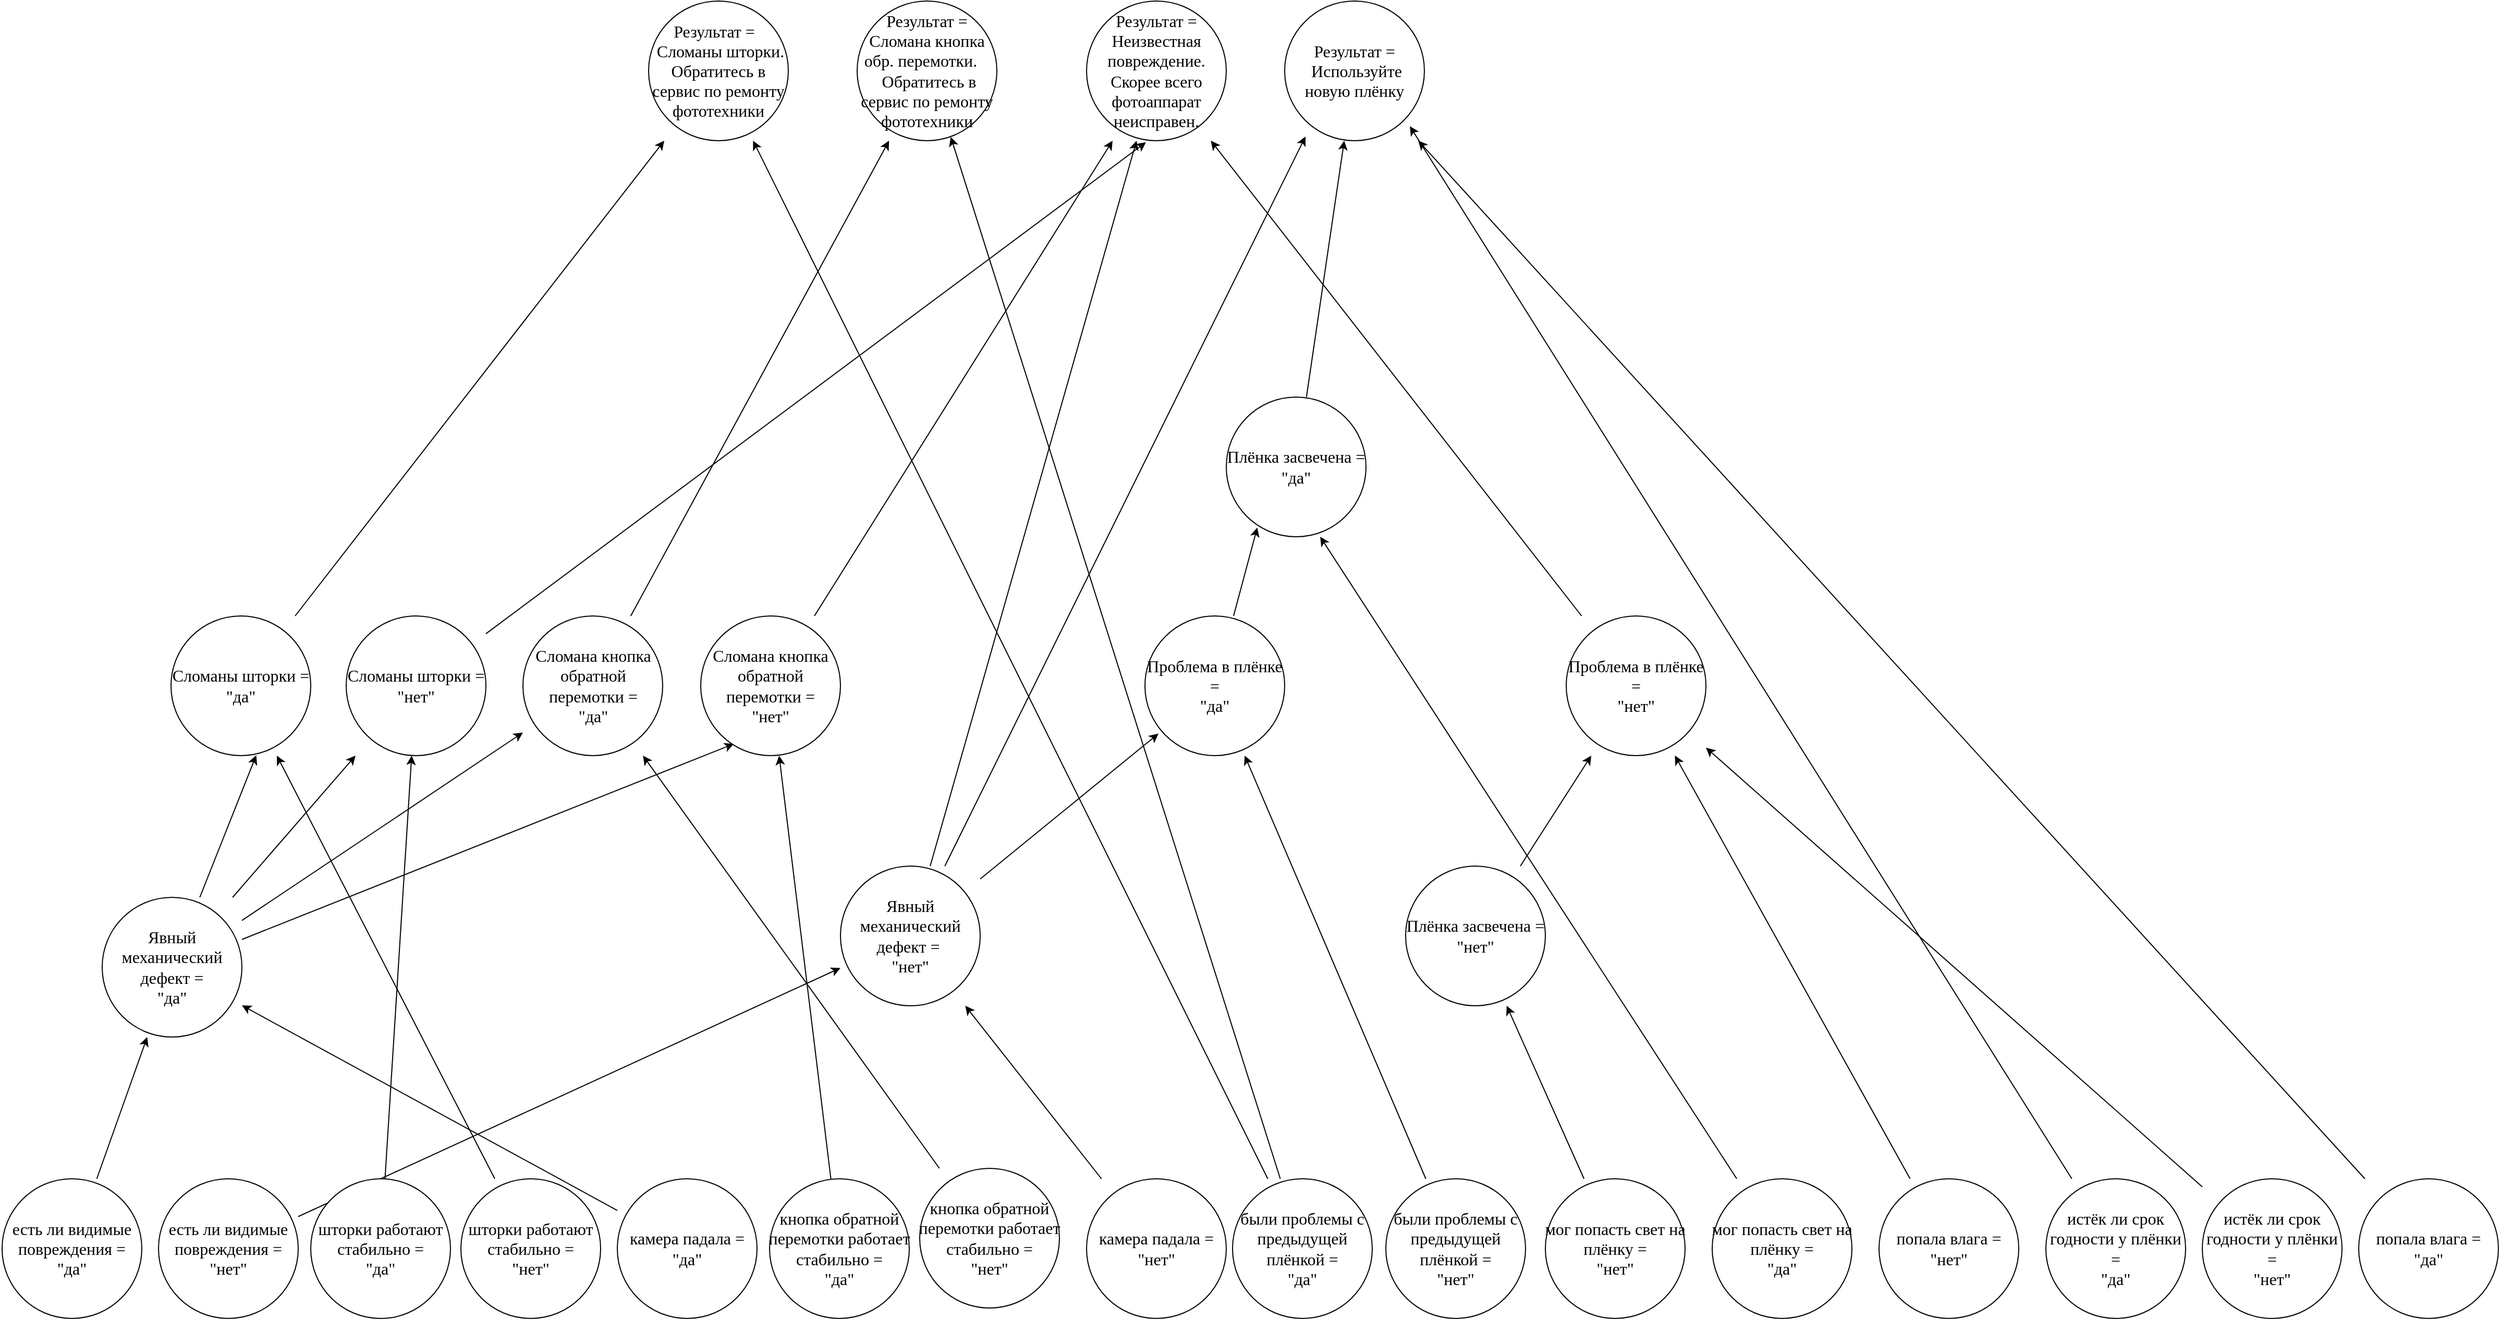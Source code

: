 <mxfile version="13.9.9" type="device"><diagram name="Страница-1" id="Страница-1"><mxGraphModel dx="2527" dy="1498" grid="1" gridSize="10" guides="1" tooltips="1" connect="1" arrows="1" fold="1" page="1" pageScale="1" pageWidth="827" pageHeight="1169" math="0" shadow="0"><root><mxCell id="0"/><mxCell id="1" value="Блок-схема" parent="0"/><mxCell id="uASnnTEjVkwETGxXcX0W-36" style="edgeStyle=none;rounded=0;orthogonalLoop=1;jettySize=auto;html=1;" edge="1" parent="1" source="2" target="-OZ7cVf41uN6PmoWxwfx-176"><mxGeometry relative="1" as="geometry"/></mxCell><mxCell id="2" value="&lt;font style=&quot;font-size:16px;font-family:Calibri;color:#000000;direction:ltr;letter-spacing:0px;line-height:120%;opacity:1&quot;&gt;мог попасть свет на плёнку = &lt;br/&gt;&amp;quot;нет&amp;quot;&lt;br/&gt;&lt;/font&gt;" style="verticalAlign=middle;align=center;vsdxID=2;fillColor=#FFFFFF;gradientColor=none;shape=stencil(vVHLDsIgEPwajiQU4hfU+h8bu7RELM2CFv9eyMZYjCcP3mZ2Zh/ZEaaPM6wotIqJwgU3N6ZZmKPQ2i0zkksFCTMI09tAOFG4LSPzFaqzomu41wmZ+1Tt0OrB7MD0xE6gc5EoN5qi1vsa1Kmvo1SWkF2UFBIkF5ZmqweaUJY10nqYGiluiOuu3P182P/OKuD9Zuu855T2+mcspcSRmuEJ);strokeColor=#000000;spacingTop=-3;spacingBottom=-3;spacingLeft=-3;spacingRight=-3;labelBackgroundColor=none;html=1;whiteSpace=wrap;" parent="1" vertex="1"><mxGeometry x="1260" y="1440" width="134" height="134" as="geometry"/></mxCell><mxCell id="-OZ7cVf41uN6PmoWxwfx-45" style="edgeStyle=none;rounded=0;orthogonalLoop=1;jettySize=auto;html=1;" parent="1" source="3" target="21" edge="1"><mxGeometry relative="1" as="geometry"/></mxCell><mxCell id="3" value="&lt;font style=&quot;font-size:16px;font-family:Calibri;color:#000000;direction:ltr;letter-spacing:0px;line-height:120%;opacity:1&quot;&gt;есть ли видимые повреждения = &lt;br/&gt;&amp;quot;да&amp;quot;&lt;br/&gt;&lt;/font&gt;" style="verticalAlign=middle;align=center;vsdxID=3;fillColor=#FFFFFF;gradientColor=none;shape=stencil(vVHLDsIgEPwajiQU4hfU+h8bu7RELM2CFv9eyMZYjCcP3mZ2Zh/ZEaaPM6wotIqJwgU3N6ZZmKPQ2i0zkksFCTMI09tAOFG4LSPzFaqzomu41wmZ+1Tt0OrB7MD0xE6gc5EoN5qi1vsa1Kmvo1SWkF2UFBIkF5ZmqweaUJY10nqYGiluiOuu3P182P/OKuD9Zuu855T2+mcspcSRmuEJ);strokeColor=#000000;spacingTop=-3;spacingBottom=-3;spacingLeft=-3;spacingRight=-3;labelBackgroundColor=none;html=1;whiteSpace=wrap;" parent="1" vertex="1"><mxGeometry x="-220" y="1440" width="134" height="134" as="geometry"/></mxCell><mxCell id="-OZ7cVf41uN6PmoWxwfx-46" style="edgeStyle=none;rounded=0;orthogonalLoop=1;jettySize=auto;html=1;" parent="1" source="4" target="22" edge="1"><mxGeometry relative="1" as="geometry"/></mxCell><mxCell id="4" value="&lt;font style=&quot;font-size:16px;font-family:Calibri;color:#000000;direction:ltr;letter-spacing:0px;line-height:120%;opacity:1&quot;&gt;есть ли видимые повреждения = &lt;br/&gt;&amp;quot;нет&amp;quot;&lt;br/&gt;&lt;/font&gt;" style="verticalAlign=middle;align=center;vsdxID=4;fillColor=#FFFFFF;gradientColor=none;shape=stencil(vVHLDsIgEPwajiQU4hfU+h8bu7RELM2CFv9eyMZYjCcP3mZ2Zh/ZEaaPM6wotIqJwgU3N6ZZmKPQ2i0zkksFCTMI09tAOFG4LSPzFaqzomu41wmZ+1Tt0OrB7MD0xE6gc5EoN5qi1vsa1Kmvo1SWkF2UFBIkF5ZmqweaUJY10nqYGiluiOuu3P182P/OKuD9Zuu855T2+mcspcSRmuEJ);strokeColor=#000000;spacingTop=-3;spacingBottom=-3;spacingLeft=-3;spacingRight=-3;labelBackgroundColor=none;html=1;whiteSpace=wrap;" parent="1" vertex="1"><mxGeometry x="-70" y="1440" width="134" height="134" as="geometry"/></mxCell><mxCell id="uASnnTEjVkwETGxXcX0W-47" style="edgeStyle=none;rounded=0;orthogonalLoop=1;jettySize=auto;html=1;" edge="1" parent="1" source="5" target="-OZ7cVf41uN6PmoWxwfx-147"><mxGeometry relative="1" as="geometry"/></mxCell><mxCell id="5" value="&lt;font style=&quot;font-size:16px;font-family:Calibri;color:#000000;direction:ltr;letter-spacing:0px;line-height:120%;opacity:1&quot;&gt;попала влага = &lt;br/&gt;&amp;quot;да&amp;quot;&lt;br/&gt;&lt;/font&gt;" style="verticalAlign=middle;align=center;vsdxID=5;fillColor=#FFFFFF;gradientColor=none;shape=stencil(vVHLDsIgEPwajiQU4hfU+h8bu7RELM2CFv9eyMZYjCcP3mZ2Zh/ZEaaPM6wotIqJwgU3N6ZZmKPQ2i0zkksFCTMI09tAOFG4LSPzFaqzomu41wmZ+1Tt0OrB7MD0xE6gc5EoN5qi1vsa1Kmvo1SWkF2UFBIkF5ZmqweaUJY10nqYGiluiOuu3P182P/OKuD9Zuu855T2+mcspcSRmuEJ);strokeColor=#000000;spacingTop=-3;spacingBottom=-3;spacingLeft=-3;spacingRight=-3;labelBackgroundColor=none;html=1;whiteSpace=wrap;" parent="1" vertex="1"><mxGeometry x="2040" y="1440" width="134" height="134" as="geometry"/></mxCell><mxCell id="uASnnTEjVkwETGxXcX0W-43" style="edgeStyle=none;rounded=0;orthogonalLoop=1;jettySize=auto;html=1;" edge="1" parent="1" source="6" target="31"><mxGeometry relative="1" as="geometry"/></mxCell><mxCell id="6" value="&lt;font style=&quot;font-size:16px;font-family:Calibri;color:#000000;direction:ltr;letter-spacing:0px;line-height:120%;opacity:1&quot;&gt;попала влага = &lt;br/&gt;&amp;quot;нет&amp;quot;&lt;br/&gt;&lt;/font&gt;" style="verticalAlign=middle;align=center;vsdxID=6;fillColor=#FFFFFF;gradientColor=none;shape=stencil(vVHLDsIgEPwajiQU4hfU+h8bu7RELM2CFv9eyMZYjCcP3mZ2Zh/ZEaaPM6wotIqJwgU3N6ZZmKPQ2i0zkksFCTMI09tAOFG4LSPzFaqzomu41wmZ+1Tt0OrB7MD0xE6gc5EoN5qi1vsa1Kmvo1SWkF2UFBIkF5ZmqweaUJY10nqYGiluiOuu3P182P/OKuD9Zuu855T2+mcspcSRmuEJ);strokeColor=#000000;spacingTop=-3;spacingBottom=-3;spacingLeft=-3;spacingRight=-3;labelBackgroundColor=none;html=1;whiteSpace=wrap;" parent="1" vertex="1"><mxGeometry x="1580" y="1440" width="134" height="134" as="geometry"/></mxCell><mxCell id="-OZ7cVf41uN6PmoWxwfx-128" style="edgeStyle=none;rounded=0;orthogonalLoop=1;jettySize=auto;html=1;" parent="1" source="9" target="21" edge="1"><mxGeometry relative="1" as="geometry"/></mxCell><mxCell id="9" value="&lt;font style=&quot;font-size:16px;font-family:Calibri;color:#000000;direction:ltr;letter-spacing:0px;line-height:120%;opacity:1&quot;&gt;камера падала = &lt;br/&gt;&amp;quot;да&amp;quot;&lt;br/&gt;&lt;/font&gt;" style="verticalAlign=middle;align=center;vsdxID=9;fillColor=#FFFFFF;gradientColor=none;shape=stencil(vVHLDsIgEPwajiQU4hfU+h8bu7RELM2CFv9eyMZYjCcP3mZ2Zh/ZEaaPM6wotIqJwgU3N6ZZmKPQ2i0zkksFCTMI09tAOFG4LSPzFaqzomu41wmZ+1Tt0OrB7MD0xE6gc5EoN5qi1vsa1Kmvo1SWkF2UFBIkF5ZmqweaUJY10nqYGiluiOuu3P182P/OKuD9Zuu855T2+mcspcSRmuEJ);strokeColor=#000000;spacingTop=-3;spacingBottom=-3;spacingLeft=-3;spacingRight=-3;labelBackgroundColor=none;html=1;whiteSpace=wrap;" parent="1" vertex="1"><mxGeometry x="370" y="1440" width="134" height="134" as="geometry"/></mxCell><mxCell id="-OZ7cVf41uN6PmoWxwfx-44" style="edgeStyle=none;rounded=0;orthogonalLoop=1;jettySize=auto;html=1;" parent="1" source="10" target="22" edge="1"><mxGeometry relative="1" as="geometry"/></mxCell><mxCell id="10" value="&lt;font style=&quot;font-size:16px;font-family:Calibri;color:#000000;direction:ltr;letter-spacing:0px;line-height:120%;opacity:1&quot;&gt;камера падала = &lt;br/&gt;&amp;quot;нет&amp;quot;&lt;br/&gt;&lt;/font&gt;" style="verticalAlign=middle;align=center;vsdxID=10;fillColor=#FFFFFF;gradientColor=none;shape=stencil(vVHLDsIgEPwajiQU4hfU+h8bu7RELM2CFv9eyMZYjCcP3mZ2Zh/ZEaaPM6wotIqJwgU3N6ZZmKPQ2i0zkksFCTMI09tAOFG4LSPzFaqzomu41wmZ+1Tt0OrB7MD0xE6gc5EoN5qi1vsa1Kmvo1SWkF2UFBIkF5ZmqweaUJY10nqYGiluiOuu3P182P/OKuD9Zuu855T2+mcspcSRmuEJ);strokeColor=#000000;spacingTop=-3;spacingBottom=-3;spacingLeft=-3;spacingRight=-3;labelBackgroundColor=none;html=1;whiteSpace=wrap;" parent="1" vertex="1"><mxGeometry x="820" y="1440" width="134" height="134" as="geometry"/></mxCell><mxCell id="uASnnTEjVkwETGxXcX0W-46" style="edgeStyle=none;rounded=0;orthogonalLoop=1;jettySize=auto;html=1;entryX=0.896;entryY=0.896;entryDx=0;entryDy=0;entryPerimeter=0;" edge="1" parent="1" source="11" target="-OZ7cVf41uN6PmoWxwfx-147"><mxGeometry relative="1" as="geometry"/></mxCell><mxCell id="11" value="&lt;font style=&quot;font-size:16px;font-family:Calibri;color:#000000;direction:ltr;letter-spacing:0px;line-height:120%;opacity:1&quot;&gt;истёк ли срок годности у плёнки = &lt;br/&gt;&amp;quot;да&amp;quot;&lt;br/&gt;&lt;/font&gt;" style="verticalAlign=middle;align=center;vsdxID=11;fillColor=#FFFFFF;gradientColor=none;shape=stencil(vVHLDsIgEPwajiQU4hfU+h8bu7RELM2CFv9eyMZYjCcP3mZ2Zh/ZEaaPM6wotIqJwgU3N6ZZmKPQ2i0zkksFCTMI09tAOFG4LSPzFaqzomu41wmZ+1Tt0OrB7MD0xE6gc5EoN5qi1vsa1Kmvo1SWkF2UFBIkF5ZmqweaUJY10nqYGiluiOuu3P182P/OKuD9Zuu855T2+mcspcSRmuEJ);strokeColor=#000000;spacingTop=-3;spacingBottom=-3;spacingLeft=-3;spacingRight=-3;labelBackgroundColor=none;html=1;whiteSpace=wrap;" parent="1" vertex="1"><mxGeometry x="1740" y="1440" width="134" height="134" as="geometry"/></mxCell><mxCell id="uASnnTEjVkwETGxXcX0W-44" style="edgeStyle=none;rounded=0;orthogonalLoop=1;jettySize=auto;html=1;" edge="1" parent="1" source="12" target="31"><mxGeometry relative="1" as="geometry"/></mxCell><mxCell id="12" value="&lt;font style=&quot;font-size:16px;font-family:Calibri;color:#000000;direction:ltr;letter-spacing:0px;line-height:120%;opacity:1&quot;&gt;истёк ли срок годности у плёнки = &lt;br/&gt;&amp;quot;нет&amp;quot;&lt;br/&gt;&lt;/font&gt;" style="verticalAlign=middle;align=center;vsdxID=12;fillColor=#FFFFFF;gradientColor=none;shape=stencil(vVHLDsIgEPwajiQU4hfU+h8bu7RELM2CFv9eyMZYjCcP3mZ2Zh/ZEaaPM6wotIqJwgU3N6ZZmKPQ2i0zkksFCTMI09tAOFG4LSPzFaqzomu41wmZ+1Tt0OrB7MD0xE6gc5EoN5qi1vsa1Kmvo1SWkF2UFBIkF5ZmqweaUJY10nqYGiluiOuu3P182P/OKuD9Zuu855T2+mcspcSRmuEJ);strokeColor=#000000;spacingTop=-3;spacingBottom=-3;spacingLeft=-3;spacingRight=-3;labelBackgroundColor=none;html=1;whiteSpace=wrap;" parent="1" vertex="1"><mxGeometry x="1890" y="1440" width="134" height="134" as="geometry"/></mxCell><mxCell id="-OZ7cVf41uN6PmoWxwfx-64" style="edgeStyle=none;rounded=0;orthogonalLoop=1;jettySize=auto;html=1;" parent="1" source="13" target="25" edge="1"><mxGeometry relative="1" as="geometry"/></mxCell><mxCell id="13" value="&lt;font style=&quot;font-size:16px;font-family:Calibri;color:#000000;direction:ltr;letter-spacing:0px;line-height:120%;opacity:1&quot;&gt;шторки работают стабильно = &lt;br/&gt;&amp;quot;да&amp;quot;&lt;br/&gt;&lt;/font&gt;" style="verticalAlign=middle;align=center;vsdxID=13;fillColor=#FFFFFF;gradientColor=none;shape=stencil(vVHLDsIgEPwajiQU4hfU+h8bu7RELM2CFv9eyMZYjCcP3mZ2Zh/ZEaaPM6wotIqJwgU3N6ZZmKPQ2i0zkksFCTMI09tAOFG4LSPzFaqzomu41wmZ+1Tt0OrB7MD0xE6gc5EoN5qi1vsa1Kmvo1SWkF2UFBIkF5ZmqweaUJY10nqYGiluiOuu3P182P/OKuD9Zuu855T2+mcspcSRmuEJ);strokeColor=#000000;spacingTop=-3;spacingBottom=-3;spacingLeft=-3;spacingRight=-3;labelBackgroundColor=none;html=1;whiteSpace=wrap;" parent="1" vertex="1"><mxGeometry x="76" y="1440" width="134" height="134" as="geometry"/></mxCell><mxCell id="-OZ7cVf41uN6PmoWxwfx-63" style="edgeStyle=none;rounded=0;orthogonalLoop=1;jettySize=auto;html=1;" parent="1" source="14" target="24" edge="1"><mxGeometry relative="1" as="geometry"/></mxCell><mxCell id="14" value="&lt;font style=&quot;font-size:16px;font-family:Calibri;color:#000000;direction:ltr;letter-spacing:0px;line-height:120%;opacity:1&quot;&gt;шторки работают стабильно = &lt;br/&gt;&amp;quot;нет&amp;quot;&lt;br/&gt;&lt;/font&gt;" style="verticalAlign=middle;align=center;vsdxID=14;fillColor=#FFFFFF;gradientColor=none;shape=stencil(vVHLDsIgEPwajiQU4hfU+h8bu7RELM2CFv9eyMZYjCcP3mZ2Zh/ZEaaPM6wotIqJwgU3N6ZZmKPQ2i0zkksFCTMI09tAOFG4LSPzFaqzomu41wmZ+1Tt0OrB7MD0xE6gc5EoN5qi1vsa1Kmvo1SWkF2UFBIkF5ZmqweaUJY10nqYGiluiOuu3P182P/OKuD9Zuu855T2+mcspcSRmuEJ);strokeColor=#000000;spacingTop=-3;spacingBottom=-3;spacingLeft=-3;spacingRight=-3;labelBackgroundColor=none;html=1;whiteSpace=wrap;" parent="1" vertex="1"><mxGeometry x="220" y="1440" width="134" height="134" as="geometry"/></mxCell><mxCell id="uASnnTEjVkwETGxXcX0W-40" style="edgeStyle=none;rounded=0;orthogonalLoop=1;jettySize=auto;html=1;entryX=0.672;entryY=1;entryDx=0;entryDy=0;entryPerimeter=0;" edge="1" parent="1" source="15" target="-OZ7cVf41uN6PmoWxwfx-175"><mxGeometry relative="1" as="geometry"/></mxCell><mxCell id="15" value="&lt;font style=&quot;font-size:16px;font-family:Calibri;color:#000000;direction:ltr;letter-spacing:0px;line-height:120%;opacity:1&quot;&gt;мог попасть свет на плёнку = &lt;br/&gt;&amp;quot;да&amp;quot;&lt;br/&gt;&lt;/font&gt;" style="verticalAlign=middle;align=center;vsdxID=16;fillColor=#FFFFFF;gradientColor=none;shape=stencil(vVHLDsIgEPwajiQU4hfU+h8bu7RELM2CFv9eyMZYjCcP3mZ2Zh/ZEaaPM6wotIqJwgU3N6ZZmKPQ2i0zkksFCTMI09tAOFG4LSPzFaqzomu41wmZ+1Tt0OrB7MD0xE6gc5EoN5qi1vsa1Kmvo1SWkF2UFBIkF5ZmqweaUJY10nqYGiluiOuu3P182P/OKuD9Zuu855T2+mcspcSRmuEJ);strokeColor=#000000;spacingTop=-3;spacingBottom=-3;spacingLeft=-3;spacingRight=-3;labelBackgroundColor=none;html=1;whiteSpace=wrap;" parent="1" vertex="1"><mxGeometry x="1420" y="1440" width="134" height="134" as="geometry"/></mxCell><mxCell id="-OZ7cVf41uN6PmoWxwfx-62" style="edgeStyle=none;rounded=0;orthogonalLoop=1;jettySize=auto;html=1;entryX=0.61;entryY=0.997;entryDx=0;entryDy=0;entryPerimeter=0;" parent="1" source="21" target="24" edge="1"><mxGeometry relative="1" as="geometry"/></mxCell><mxCell id="-OZ7cVf41uN6PmoWxwfx-65" style="edgeStyle=none;rounded=0;orthogonalLoop=1;jettySize=auto;html=1;" parent="1" source="21" target="25" edge="1"><mxGeometry relative="1" as="geometry"/></mxCell><mxCell id="-OZ7cVf41uN6PmoWxwfx-153" style="edgeStyle=none;rounded=0;orthogonalLoop=1;jettySize=auto;html=1;" parent="1" source="21" target="-OZ7cVf41uN6PmoWxwfx-151" edge="1"><mxGeometry relative="1" as="geometry"/></mxCell><mxCell id="-OZ7cVf41uN6PmoWxwfx-156" style="edgeStyle=none;rounded=0;orthogonalLoop=1;jettySize=auto;html=1;entryX=0.237;entryY=0.916;entryDx=0;entryDy=0;entryPerimeter=0;" parent="1" source="21" target="-OZ7cVf41uN6PmoWxwfx-152" edge="1"><mxGeometry relative="1" as="geometry"/></mxCell><mxCell id="21" value="&lt;font style=&quot;font-size:16px;font-family:Calibri;color:#000000;direction:ltr;letter-spacing:0px;line-height:120%;opacity:1&quot;&gt;Явный механический дефект = &lt;br/&gt;&amp;quot;да&amp;quot;&lt;br/&gt;&lt;/font&gt;" style="verticalAlign=middle;align=center;vsdxID=30;fillColor=#FFFFFF;gradientColor=none;shape=stencil(vVHLDsIgEPwajiQU4hfU+h8bu7RELM2CFv9eyMZYjCcP3mZ2Zh/ZEaaPM6wotIqJwgU3N6ZZmKPQ2i0zkksFCTMI09tAOFG4LSPzFaqzomu41wmZ+1Tt0OrB7MD0xE6gc5EoN5qi1vsa1Kmvo1SWkF2UFBIkF5ZmqweaUJY10nqYGiluiOuu3P182P/OKuD9Zuu855T2+mcspcSRmuEJ);strokeColor=#000000;spacingTop=-3;spacingBottom=-3;spacingLeft=-3;spacingRight=-3;labelBackgroundColor=none;html=1;whiteSpace=wrap;" parent="1" vertex="1"><mxGeometry x="-124" y="1170" width="134" height="134" as="geometry"/></mxCell><mxCell id="-OZ7cVf41uN6PmoWxwfx-222" style="edgeStyle=none;rounded=0;orthogonalLoop=1;jettySize=auto;html=1;entryX=0.097;entryY=0.842;entryDx=0;entryDy=0;entryPerimeter=0;" parent="1" source="22" target="32" edge="1"><mxGeometry relative="1" as="geometry"/></mxCell><mxCell id="uASnnTEjVkwETGxXcX0W-48" style="edgeStyle=none;rounded=0;orthogonalLoop=1;jettySize=auto;html=1;" edge="1" parent="1" source="22" target="-OZ7cVf41uN6PmoWxwfx-108"><mxGeometry relative="1" as="geometry"/></mxCell><mxCell id="uASnnTEjVkwETGxXcX0W-49" style="edgeStyle=none;rounded=0;orthogonalLoop=1;jettySize=auto;html=1;entryX=0.149;entryY=0.97;entryDx=0;entryDy=0;entryPerimeter=0;" edge="1" parent="1" source="22" target="-OZ7cVf41uN6PmoWxwfx-147"><mxGeometry relative="1" as="geometry"/></mxCell><mxCell id="22" value="&lt;font style=&quot;font-size: 16px ; font-family: &amp;#34;calibri&amp;#34; ; color: #000000 ; direction: ltr ; letter-spacing: 0px ; line-height: 120% ; opacity: 1&quot;&gt;Явный механический дефект =&amp;nbsp;&lt;br&gt;&quot;нет&quot;&lt;br&gt;&lt;/font&gt;" style="verticalAlign=middle;align=center;vsdxID=31;fillColor=#FFFFFF;gradientColor=none;shape=stencil(vVHLDsIgEPwajiQU4hfU+h8bu7RELM2CFv9eyMZYjCcP3mZ2Zh/ZEaaPM6wotIqJwgU3N6ZZmKPQ2i0zkksFCTMI09tAOFG4LSPzFaqzomu41wmZ+1Tt0OrB7MD0xE6gc5EoN5qi1vsa1Kmvo1SWkF2UFBIkF5ZmqweaUJY10nqYGiluiOuu3P182P/OKuD9Zuu855T2+mcspcSRmuEJ);strokeColor=#000000;spacingTop=-3;spacingBottom=-3;spacingLeft=-3;spacingRight=-3;labelBackgroundColor=none;html=1;whiteSpace=wrap;" parent="1" vertex="1"><mxGeometry x="584" y="1140" width="134" height="134" as="geometry"/></mxCell><mxCell id="23" value="&lt;font style=&quot;font-size: 16px ; font-family: &amp;#34;calibri&amp;#34; ; color: #000000 ; direction: ltr ; letter-spacing: 0px ; line-height: 120% ; opacity: 1&quot;&gt;Результат =&amp;nbsp;&amp;nbsp;&lt;br&gt;&amp;nbsp;Сломаны шторки. Обратитесь в сервис по ремонту фототехники&lt;br&gt;&lt;/font&gt;" style="verticalAlign=middle;align=center;vsdxID=32;fillColor=#FFFFFF;gradientColor=none;shape=stencil(vVHLDsIgEPwajiQU4hfU+h8bu7RELM2CFv9eyMZYjCcP3mZ2Zh/ZEaaPM6wotIqJwgU3N6ZZmKPQ2i0zkksFCTMI09tAOFG4LSPzFaqzomu41wmZ+1Tt0OrB7MD0xE6gc5EoN5qi1vsa1Kmvo1SWkF2UFBIkF5ZmqweaUJY10nqYGiluiOuu3P182P/OKuD9Zuu855T2+mcspcSRmuEJ);strokeColor=#000000;spacingTop=-3;spacingBottom=-3;spacingLeft=-3;spacingRight=-3;labelBackgroundColor=none;html=1;whiteSpace=wrap;" parent="1" vertex="1"><mxGeometry x="400" y="310" width="134" height="134" as="geometry"/></mxCell><mxCell id="-OZ7cVf41uN6PmoWxwfx-66" style="edgeStyle=none;rounded=0;orthogonalLoop=1;jettySize=auto;html=1;" parent="1" source="24" target="23" edge="1"><mxGeometry relative="1" as="geometry"/></mxCell><mxCell id="24" value="&lt;font style=&quot;font-size:16px;font-family:Calibri;color:#000000;direction:ltr;letter-spacing:0px;line-height:120%;opacity:1&quot;&gt;Сломаны шторки = &lt;br/&gt;&amp;quot;да&amp;quot;&lt;br/&gt;&lt;/font&gt;" style="verticalAlign=middle;align=center;vsdxID=33;fillColor=#FFFFFF;gradientColor=none;shape=stencil(vVHLDsIgEPwajiQU4hfU+h8bu7RELM2CFv9eyMZYjCcP3mZ2Zh/ZEaaPM6wotIqJwgU3N6ZZmKPQ2i0zkksFCTMI09tAOFG4LSPzFaqzomu41wmZ+1Tt0OrB7MD0xE6gc5EoN5qi1vsa1Kmvo1SWkF2UFBIkF5ZmqweaUJY10nqYGiluiOuu3P182P/OKuD9Zuu855T2+mcspcSRmuEJ);strokeColor=#000000;spacingTop=-3;spacingBottom=-3;spacingLeft=-3;spacingRight=-3;labelBackgroundColor=none;html=1;whiteSpace=wrap;" parent="1" vertex="1"><mxGeometry x="-58" y="900" width="134" height="134" as="geometry"/></mxCell><mxCell id="-OZ7cVf41uN6PmoWxwfx-89" style="edgeStyle=none;rounded=0;orthogonalLoop=1;jettySize=auto;html=1;entryX=0.425;entryY=1.011;entryDx=0;entryDy=0;entryPerimeter=0;" parent="1" source="25" target="-OZ7cVf41uN6PmoWxwfx-108" edge="1"><mxGeometry relative="1" as="geometry"><mxPoint x="934.594" y="354.0" as="targetPoint"/></mxGeometry></mxCell><mxCell id="25" value="&lt;font style=&quot;font-size:16px;font-family:Calibri;color:#000000;direction:ltr;letter-spacing:0px;line-height:120%;opacity:1&quot;&gt;Сломаны шторки = &lt;br/&gt;&amp;quot;нет&amp;quot;&lt;br/&gt;&lt;/font&gt;" style="verticalAlign=middle;align=center;vsdxID=35;fillColor=#FFFFFF;gradientColor=none;shape=stencil(vVHLDsIgEPwajiQU4hfU+h8bu7RELM2CFv9eyMZYjCcP3mZ2Zh/ZEaaPM6wotIqJwgU3N6ZZmKPQ2i0zkksFCTMI09tAOFG4LSPzFaqzomu41wmZ+1Tt0OrB7MD0xE6gc5EoN5qi1vsa1Kmvo1SWkF2UFBIkF5ZmqweaUJY10nqYGiluiOuu3P182P/OKuD9Zuu855T2+mcspcSRmuEJ);strokeColor=#000000;spacingTop=-3;spacingBottom=-3;spacingLeft=-3;spacingRight=-3;labelBackgroundColor=none;html=1;whiteSpace=wrap;" parent="1" vertex="1"><mxGeometry x="110" y="900" width="134" height="134" as="geometry"/></mxCell><mxCell id="uASnnTEjVkwETGxXcX0W-39" style="edgeStyle=none;rounded=0;orthogonalLoop=1;jettySize=auto;html=1;entryX=0.222;entryY=0.934;entryDx=0;entryDy=0;entryPerimeter=0;" edge="1" parent="1" source="32" target="-OZ7cVf41uN6PmoWxwfx-175"><mxGeometry relative="1" as="geometry"/></mxCell><mxCell id="32" value="&lt;p style=&quot;margin-left: 0 ; margin-right: 0 ; margin-top: 0px ; margin-bottom: 0px ; text-indent: 0 ; direction: ltr&quot;&gt;&lt;font style=&quot;font-size: 16px ; font-family: &amp;#34;calibri&amp;#34; ; color: #000000 ; direction: ltr ; letter-spacing: 0px ; line-height: 120% ; opacity: 1&quot;&gt;Проблема в плёнке = &lt;br&gt;&quot;да&quot;&lt;br&gt;&lt;/font&gt;&lt;/p&gt;" style="verticalAlign=middle;align=center;vsdxID=43;fillColor=#FFFFFF;gradientColor=none;shape=stencil(vVHLDsIgEPwajiQU4hfU+h8bu7RELM2CFv9eyMZYjCcP3mZ2Zh/ZEaaPM6wotIqJwgU3N6ZZmKPQ2i0zkksFCTMI09tAOFG4LSPzFaqzomu41wmZ+1Tt0OrB7MD0xE6gc5EoN5qi1vsa1Kmvo1SWkF2UFBIkF5ZmqweaUJY10nqYGiluiOuu3P182P/OKuD9Zuu855T2+mcspcSRmuEJ);strokeColor=#000000;spacingTop=-3;spacingBottom=-3;spacingLeft=-3;spacingRight=-3;labelBackgroundColor=none;html=1;whiteSpace=wrap;" parent="1" vertex="1"><mxGeometry x="876" y="900" width="134" height="134" as="geometry"/></mxCell><mxCell id="-OZ7cVf41uN6PmoWxwfx-108" value="&lt;font style=&quot;font-size: 16px ; font-family: &amp;#34;calibri&amp;#34; ; color: #000000 ; direction: ltr ; letter-spacing: 0px ; line-height: 120% ; opacity: 1&quot;&gt;Результат = &lt;br&gt;Неизвестная повреждение. Скорее всего фотоаппарат неисправен.&lt;br&gt;&lt;/font&gt;" style="verticalAlign=middle;align=center;vsdxID=32;fillColor=#FFFFFF;gradientColor=none;shape=stencil(vVHLDsIgEPwajiQU4hfU+h8bu7RELM2CFv9eyMZYjCcP3mZ2Zh/ZEaaPM6wotIqJwgU3N6ZZmKPQ2i0zkksFCTMI09tAOFG4LSPzFaqzomu41wmZ+1Tt0OrB7MD0xE6gc5EoN5qi1vsa1Kmvo1SWkF2UFBIkF5ZmqweaUJY10nqYGiluiOuu3P182P/OKuD9Zuu855T2+mcspcSRmuEJ);strokeColor=#000000;spacingTop=-3;spacingBottom=-3;spacingLeft=-3;spacingRight=-3;labelBackgroundColor=none;html=1;whiteSpace=wrap;" parent="1" vertex="1"><mxGeometry x="820" y="310" width="134" height="134" as="geometry"/></mxCell><mxCell id="-OZ7cVf41uN6PmoWxwfx-188" style="edgeStyle=none;rounded=0;orthogonalLoop=1;jettySize=auto;html=1;" parent="1" source="-OZ7cVf41uN6PmoWxwfx-123" target="23" edge="1"><mxGeometry relative="1" as="geometry"/></mxCell><mxCell id="uASnnTEjVkwETGxXcX0W-35" style="edgeStyle=none;rounded=0;orthogonalLoop=1;jettySize=auto;html=1;entryX=0.67;entryY=0.973;entryDx=0;entryDy=0;entryPerimeter=0;" edge="1" parent="1" source="-OZ7cVf41uN6PmoWxwfx-123" target="uASnnTEjVkwETGxXcX0W-32"><mxGeometry relative="1" as="geometry"/></mxCell><mxCell id="-OZ7cVf41uN6PmoWxwfx-123" value="&lt;font style=&quot;font-size: 16px ; font-family: &amp;#34;calibri&amp;#34; ; color: #000000 ; direction: ltr ; letter-spacing: 0px ; line-height: 120% ; opacity: 1&quot;&gt;были проблемы с предыдущей плёнкой = &lt;br&gt;&quot;да&quot;&lt;br&gt;&lt;/font&gt;" style="verticalAlign=middle;align=center;vsdxID=10;fillColor=#FFFFFF;gradientColor=none;shape=stencil(vVHLDsIgEPwajiQU4hfU+h8bu7RELM2CFv9eyMZYjCcP3mZ2Zh/ZEaaPM6wotIqJwgU3N6ZZmKPQ2i0zkksFCTMI09tAOFG4LSPzFaqzomu41wmZ+1Tt0OrB7MD0xE6gc5EoN5qi1vsa1Kmvo1SWkF2UFBIkF5ZmqweaUJY10nqYGiluiOuu3P182P/OKuD9Zuu855T2+mcspcSRmuEJ);strokeColor=#000000;spacingTop=-3;spacingBottom=-3;spacingLeft=-3;spacingRight=-3;labelBackgroundColor=none;html=1;whiteSpace=wrap;" parent="1" vertex="1"><mxGeometry x="960" y="1440" width="134" height="134" as="geometry"/></mxCell><mxCell id="uASnnTEjVkwETGxXcX0W-38" style="edgeStyle=none;rounded=0;orthogonalLoop=1;jettySize=auto;html=1;" edge="1" parent="1" source="-OZ7cVf41uN6PmoWxwfx-124" target="32"><mxGeometry relative="1" as="geometry"/></mxCell><mxCell id="-OZ7cVf41uN6PmoWxwfx-124" value="&lt;font style=&quot;font-size: 16px ; font-family: &amp;#34;calibri&amp;#34; ; color: #000000 ; direction: ltr ; letter-spacing: 0px ; line-height: 120% ; opacity: 1&quot;&gt;были проблемы с предыдущей плёнкой = &lt;br&gt;&quot;нет&quot;&lt;br&gt;&lt;/font&gt;" style="verticalAlign=middle;align=center;vsdxID=10;fillColor=#FFFFFF;gradientColor=none;shape=stencil(vVHLDsIgEPwajiQU4hfU+h8bu7RELM2CFv9eyMZYjCcP3mZ2Zh/ZEaaPM6wotIqJwgU3N6ZZmKPQ2i0zkksFCTMI09tAOFG4LSPzFaqzomu41wmZ+1Tt0OrB7MD0xE6gc5EoN5qi1vsa1Kmvo1SWkF2UFBIkF5ZmqweaUJY10nqYGiluiOuu3P182P/OKuD9Zuu855T2+mcspcSRmuEJ);strokeColor=#000000;spacingTop=-3;spacingBottom=-3;spacingLeft=-3;spacingRight=-3;labelBackgroundColor=none;html=1;whiteSpace=wrap;" parent="1" vertex="1"><mxGeometry x="1107" y="1440" width="134" height="134" as="geometry"/></mxCell><mxCell id="-OZ7cVf41uN6PmoWxwfx-147" value="&lt;font style=&quot;font-size: 16px ; font-family: &amp;#34;calibri&amp;#34; ; color: #000000 ; direction: ltr ; letter-spacing: 0px ; line-height: 120% ; opacity: 1&quot;&gt;Результат = &lt;br&gt;&amp;nbsp;Используйте новую плёнку&lt;br&gt;&lt;/font&gt;" style="verticalAlign=middle;align=center;vsdxID=26;fillColor=#FFFFFF;gradientColor=none;shape=stencil(vVHLDsIgEPwajiQU4hfU+h8bu7RELM2CFv9eyMZYjCcP3mZ2Zh/ZEaaPM6wotIqJwgU3N6ZZmKPQ2i0zkksFCTMI09tAOFG4LSPzFaqzomu41wmZ+1Tt0OrB7MD0xE6gc5EoN5qi1vsa1Kmvo1SWkF2UFBIkF5ZmqweaUJY10nqYGiluiOuu3P182P/OKuD9Zuu855T2+mcspcSRmuEJ);strokeColor=#000000;spacingTop=-3;spacingBottom=-3;spacingLeft=-3;spacingRight=-3;labelBackgroundColor=none;html=1;whiteSpace=wrap;" parent="1" vertex="1"><mxGeometry x="1010" y="310" width="134" height="134" as="geometry"/></mxCell><mxCell id="-OZ7cVf41uN6PmoWxwfx-158" style="edgeStyle=none;rounded=0;orthogonalLoop=1;jettySize=auto;html=1;" parent="1" source="-OZ7cVf41uN6PmoWxwfx-148" target="-OZ7cVf41uN6PmoWxwfx-152" edge="1"><mxGeometry relative="1" as="geometry"/></mxCell><mxCell id="-OZ7cVf41uN6PmoWxwfx-148" value="&lt;font style=&quot;font-size: 16px ; font-family: &amp;#34;calibri&amp;#34; ; color: #000000 ; direction: ltr ; letter-spacing: 0px ; line-height: 120% ; opacity: 1&quot;&gt;кнопка обратной перемотки работает стабильно = &lt;br&gt;&quot;да&quot;&lt;br&gt;&lt;/font&gt;" style="verticalAlign=middle;align=center;vsdxID=9;fillColor=#FFFFFF;gradientColor=none;shape=stencil(vVHLDsIgEPwajiQU4hfU+h8bu7RELM2CFv9eyMZYjCcP3mZ2Zh/ZEaaPM6wotIqJwgU3N6ZZmKPQ2i0zkksFCTMI09tAOFG4LSPzFaqzomu41wmZ+1Tt0OrB7MD0xE6gc5EoN5qi1vsa1Kmvo1SWkF2UFBIkF5ZmqweaUJY10nqYGiluiOuu3P182P/OKuD9Zuu855T2+mcspcSRmuEJ);strokeColor=#000000;spacingTop=-3;spacingBottom=-3;spacingLeft=-3;spacingRight=-3;labelBackgroundColor=none;html=1;whiteSpace=wrap;" parent="1" vertex="1"><mxGeometry x="516" y="1440" width="134" height="134" as="geometry"/></mxCell><mxCell id="-OZ7cVf41uN6PmoWxwfx-157" style="edgeStyle=none;rounded=0;orthogonalLoop=1;jettySize=auto;html=1;" parent="1" source="-OZ7cVf41uN6PmoWxwfx-149" target="-OZ7cVf41uN6PmoWxwfx-151" edge="1"><mxGeometry relative="1" as="geometry"/></mxCell><mxCell id="-OZ7cVf41uN6PmoWxwfx-149" value="&lt;font style=&quot;font-size: 16px ; font-family: &amp;#34;calibri&amp;#34; ; color: #000000 ; direction: ltr ; letter-spacing: 0px ; line-height: 120% ; opacity: 1&quot;&gt;кнопка обратной перемотки работает стабильно = &lt;br&gt;&quot;нет&quot;&lt;br&gt;&lt;/font&gt;" style="verticalAlign=middle;align=center;vsdxID=9;fillColor=#FFFFFF;gradientColor=none;shape=stencil(vVHLDsIgEPwajiQU4hfU+h8bu7RELM2CFv9eyMZYjCcP3mZ2Zh/ZEaaPM6wotIqJwgU3N6ZZmKPQ2i0zkksFCTMI09tAOFG4LSPzFaqzomu41wmZ+1Tt0OrB7MD0xE6gc5EoN5qi1vsa1Kmvo1SWkF2UFBIkF5ZmqweaUJY10nqYGiluiOuu3P182P/OKuD9Zuu855T2+mcspcSRmuEJ);strokeColor=#000000;spacingTop=-3;spacingBottom=-3;spacingLeft=-3;spacingRight=-3;labelBackgroundColor=none;html=1;whiteSpace=wrap;" parent="1" vertex="1"><mxGeometry x="660" y="1430" width="134" height="134" as="geometry"/></mxCell><mxCell id="uASnnTEjVkwETGxXcX0W-34" style="rounded=0;orthogonalLoop=1;jettySize=auto;html=1;" edge="1" parent="1" source="-OZ7cVf41uN6PmoWxwfx-151" target="uASnnTEjVkwETGxXcX0W-32"><mxGeometry relative="1" as="geometry"/></mxCell><mxCell id="-OZ7cVf41uN6PmoWxwfx-151" value="&lt;p style=&quot;margin-left: 0 ; margin-right: 0 ; margin-top: 0px ; margin-bottom: 0px ; text-indent: 0 ; direction: ltr&quot;&gt;&lt;font style=&quot;font-size: 16px ; font-family: &amp;#34;calibri&amp;#34; ; color: #000000 ; direction: ltr ; letter-spacing: 0px ; line-height: 120% ; opacity: 1&quot;&gt;Сломана кнопка обратной перемотки = &lt;br&gt;&quot;да&quot;&lt;br&gt;&lt;/font&gt;&lt;/p&gt;" style="verticalAlign=middle;align=center;vsdxID=42;fillColor=#FFFFFF;gradientColor=none;shape=stencil(vVHLDsIgEPwajiQU4hfU+h8bu7RELM2CFv9eyMZYjCcP3mZ2Zh/ZEaaPM6wotIqJwgU3N6ZZmKPQ2i0zkksFCTMI09tAOFG4LSPzFaqzomu41wmZ+1Tt0OrB7MD0xE6gc5EoN5qi1vsa1Kmvo1SWkF2UFBIkF5ZmqweaUJY10nqYGiluiOuu3P182P/OKuD9Zuu855T2+mcspcSRmuEJ);strokeColor=#000000;spacingTop=-3;spacingBottom=-3;spacingLeft=-3;spacingRight=-3;labelBackgroundColor=none;html=1;whiteSpace=wrap;" parent="1" vertex="1"><mxGeometry x="279.5" y="900" width="134" height="134" as="geometry"/></mxCell><mxCell id="-OZ7cVf41uN6PmoWxwfx-173" style="edgeStyle=none;rounded=0;orthogonalLoop=1;jettySize=auto;html=1;" parent="1" source="-OZ7cVf41uN6PmoWxwfx-152" target="-OZ7cVf41uN6PmoWxwfx-108" edge="1"><mxGeometry relative="1" as="geometry"/></mxCell><mxCell id="-OZ7cVf41uN6PmoWxwfx-152" value="&lt;p style=&quot;margin-left: 0 ; margin-right: 0 ; margin-top: 0px ; margin-bottom: 0px ; text-indent: 0 ; direction: ltr&quot;&gt;&lt;font style=&quot;font-size: 16px ; font-family: &amp;#34;calibri&amp;#34; ; color: #000000 ; direction: ltr ; letter-spacing: 0px ; line-height: 120% ; opacity: 1&quot;&gt;Сломана кнопка обратной перемотки = &lt;br&gt;&quot;нет&quot;&lt;br&gt;&lt;/font&gt;&lt;/p&gt;" style="verticalAlign=middle;align=center;vsdxID=42;fillColor=#FFFFFF;gradientColor=none;shape=stencil(vVHLDsIgEPwajiQU4hfU+h8bu7RELM2CFv9eyMZYjCcP3mZ2Zh/ZEaaPM6wotIqJwgU3N6ZZmKPQ2i0zkksFCTMI09tAOFG4LSPzFaqzomu41wmZ+1Tt0OrB7MD0xE6gc5EoN5qi1vsa1Kmvo1SWkF2UFBIkF5ZmqweaUJY10nqYGiluiOuu3P182P/OKuD9Zuu855T2+mcspcSRmuEJ);strokeColor=#000000;spacingTop=-3;spacingBottom=-3;spacingLeft=-3;spacingRight=-3;labelBackgroundColor=none;html=1;whiteSpace=wrap;" parent="1" vertex="1"><mxGeometry x="450" y="900" width="134" height="134" as="geometry"/></mxCell><mxCell id="uASnnTEjVkwETGxXcX0W-45" style="edgeStyle=none;rounded=0;orthogonalLoop=1;jettySize=auto;html=1;" edge="1" parent="1" source="31" target="-OZ7cVf41uN6PmoWxwfx-108"><mxGeometry relative="1" as="geometry"/></mxCell><mxCell id="31" value="&lt;p style=&quot;margin-left: 0 ; margin-right: 0 ; margin-top: 0px ; margin-bottom: 0px ; text-indent: 0 ; direction: ltr&quot;&gt;&lt;font style=&quot;font-size: 16px ; font-family: &amp;#34;calibri&amp;#34; ; color: #000000 ; direction: ltr ; letter-spacing: 0px ; line-height: 120% ; opacity: 1&quot;&gt;Проблема в плёнке = &lt;br&gt;&quot;нет&quot;&lt;br&gt;&lt;/font&gt;&lt;/p&gt;" style="verticalAlign=middle;align=center;vsdxID=42;fillColor=#FFFFFF;gradientColor=none;shape=stencil(vVHLDsIgEPwajiQU4hfU+h8bu7RELM2CFv9eyMZYjCcP3mZ2Zh/ZEaaPM6wotIqJwgU3N6ZZmKPQ2i0zkksFCTMI09tAOFG4LSPzFaqzomu41wmZ+1Tt0OrB7MD0xE6gc5EoN5qi1vsa1Kmvo1SWkF2UFBIkF5ZmqweaUJY10nqYGiluiOuu3P182P/OKuD9Zuu855T2+mcspcSRmuEJ);strokeColor=#000000;spacingTop=-3;spacingBottom=-3;spacingLeft=-3;spacingRight=-3;labelBackgroundColor=none;html=1;whiteSpace=wrap;" parent="1" vertex="1"><mxGeometry x="1280" y="900" width="134" height="134" as="geometry"/></mxCell><mxCell id="uASnnTEjVkwETGxXcX0W-41" style="edgeStyle=none;rounded=0;orthogonalLoop=1;jettySize=auto;html=1;" edge="1" parent="1" source="-OZ7cVf41uN6PmoWxwfx-175" target="-OZ7cVf41uN6PmoWxwfx-147"><mxGeometry relative="1" as="geometry"/></mxCell><mxCell id="-OZ7cVf41uN6PmoWxwfx-175" value="&lt;p style=&quot;margin-left: 0 ; margin-right: 0 ; margin-top: 0px ; margin-bottom: 0px ; text-indent: 0 ; direction: ltr&quot;&gt;&lt;font style=&quot;font-size: 16px ; font-family: &amp;#34;calibri&amp;#34; ; color: #000000 ; direction: ltr ; letter-spacing: 0px ; line-height: 120% ; opacity: 1&quot;&gt;Плёнка засвечена = &lt;br&gt;&quot;да&quot;&lt;br&gt;&lt;/font&gt;&lt;/p&gt;" style="verticalAlign=middle;align=center;vsdxID=42;fillColor=#FFFFFF;gradientColor=none;shape=stencil(vVHLDsIgEPwajiQU4hfU+h8bu7RELM2CFv9eyMZYjCcP3mZ2Zh/ZEaaPM6wotIqJwgU3N6ZZmKPQ2i0zkksFCTMI09tAOFG4LSPzFaqzomu41wmZ+1Tt0OrB7MD0xE6gc5EoN5qi1vsa1Kmvo1SWkF2UFBIkF5ZmqweaUJY10nqYGiluiOuu3P182P/OKuD9Zuu855T2+mcspcSRmuEJ);strokeColor=#000000;spacingTop=-3;spacingBottom=-3;spacingLeft=-3;spacingRight=-3;labelBackgroundColor=none;html=1;whiteSpace=wrap;" parent="1" vertex="1"><mxGeometry x="954" y="690" width="134" height="134" as="geometry"/></mxCell><mxCell id="uASnnTEjVkwETGxXcX0W-42" style="edgeStyle=none;rounded=0;orthogonalLoop=1;jettySize=auto;html=1;" edge="1" parent="1" source="-OZ7cVf41uN6PmoWxwfx-176" target="31"><mxGeometry relative="1" as="geometry"/></mxCell><mxCell id="-OZ7cVf41uN6PmoWxwfx-176" value="&lt;p style=&quot;margin-left: 0 ; margin-right: 0 ; margin-top: 0px ; margin-bottom: 0px ; text-indent: 0 ; direction: ltr&quot;&gt;&lt;font style=&quot;font-size: 16px ; font-family: &amp;#34;calibri&amp;#34; ; color: #000000 ; direction: ltr ; letter-spacing: 0px ; line-height: 120% ; opacity: 1&quot;&gt;Плёнка засвечена = &lt;br&gt;&quot;нет&quot;&lt;br&gt;&lt;/font&gt;&lt;/p&gt;" style="verticalAlign=middle;align=center;vsdxID=42;fillColor=#FFFFFF;gradientColor=none;shape=stencil(vVHLDsIgEPwajiQU4hfU+h8bu7RELM2CFv9eyMZYjCcP3mZ2Zh/ZEaaPM6wotIqJwgU3N6ZZmKPQ2i0zkksFCTMI09tAOFG4LSPzFaqzomu41wmZ+1Tt0OrB7MD0xE6gc5EoN5qi1vsa1Kmvo1SWkF2UFBIkF5ZmqweaUJY10nqYGiluiOuu3P182P/OKuD9Zuu855T2+mcspcSRmuEJ);strokeColor=#000000;spacingTop=-3;spacingBottom=-3;spacingLeft=-3;spacingRight=-3;labelBackgroundColor=none;html=1;whiteSpace=wrap;" parent="1" vertex="1"><mxGeometry x="1126" y="1140" width="134" height="134" as="geometry"/></mxCell><mxCell id="uASnnTEjVkwETGxXcX0W-32" value="&lt;font style=&quot;font-size: 16px ; font-family: &amp;#34;calibri&amp;#34; ; color: #000000 ; direction: ltr ; letter-spacing: 0px ; line-height: 120% ; opacity: 1&quot;&gt;Результат = Сломана кнопка обр. перемотки.&amp;nbsp; &amp;nbsp;&lt;br&gt;&amp;nbsp;Обратитесь в сервис по ремонту фототехники&lt;br&gt;&lt;/font&gt;" style="verticalAlign=middle;align=center;vsdxID=32;fillColor=#FFFFFF;gradientColor=none;shape=stencil(vVHLDsIgEPwajiQU4hfU+h8bu7RELM2CFv9eyMZYjCcP3mZ2Zh/ZEaaPM6wotIqJwgU3N6ZZmKPQ2i0zkksFCTMI09tAOFG4LSPzFaqzomu41wmZ+1Tt0OrB7MD0xE6gc5EoN5qi1vsa1Kmvo1SWkF2UFBIkF5ZmqweaUJY10nqYGiluiOuu3P182P/OKuD9Zuu855T2+mcspcSRmuEJ);strokeColor=#000000;spacingTop=-3;spacingBottom=-3;spacingLeft=-3;spacingRight=-3;labelBackgroundColor=none;html=1;whiteSpace=wrap;" vertex="1" parent="1"><mxGeometry x="600" y="310" width="134" height="134" as="geometry"/></mxCell></root></mxGraphModel></diagram></mxfile>